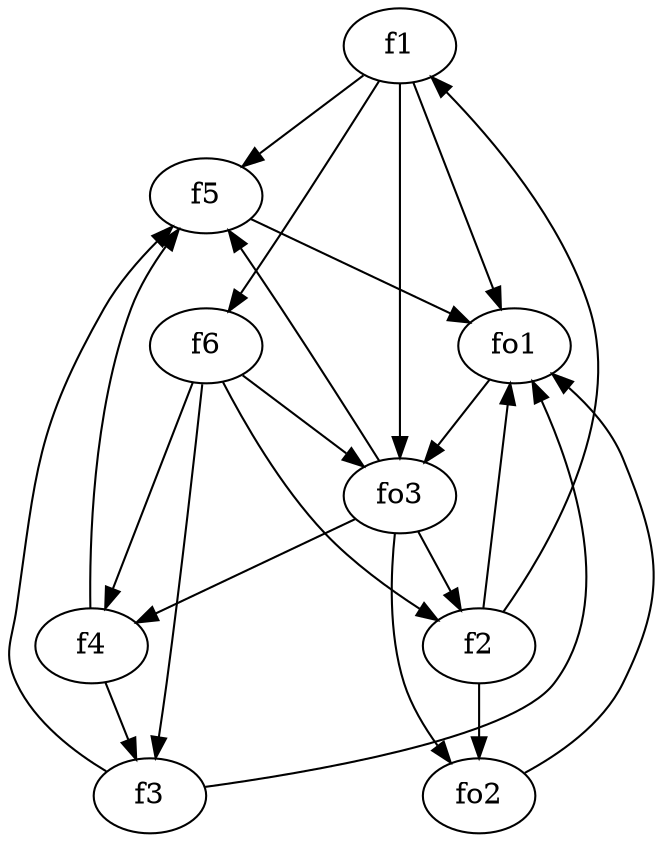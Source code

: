 strict digraph  {
f1;
f2;
f3;
f4;
f5;
f6;
fo1;
fo2;
fo3;
f1 -> fo3  [weight=2];
f1 -> fo1  [weight=2];
f1 -> f5  [weight=2];
f1 -> f6  [weight=2];
f2 -> fo1  [weight=2];
f2 -> fo2  [weight=2];
f2 -> f1  [weight=2];
f3 -> f5  [weight=2];
f3 -> fo1  [weight=2];
f4 -> f3  [weight=2];
f4 -> f5  [weight=2];
f5 -> fo1  [weight=2];
f6 -> f2  [weight=2];
f6 -> f4  [weight=2];
f6 -> fo3  [weight=2];
f6 -> f3  [weight=2];
fo1 -> fo3  [weight=2];
fo2 -> fo1  [weight=2];
fo3 -> fo2  [weight=2];
fo3 -> f4  [weight=2];
fo3 -> f5  [weight=2];
fo3 -> f2  [weight=2];
}
